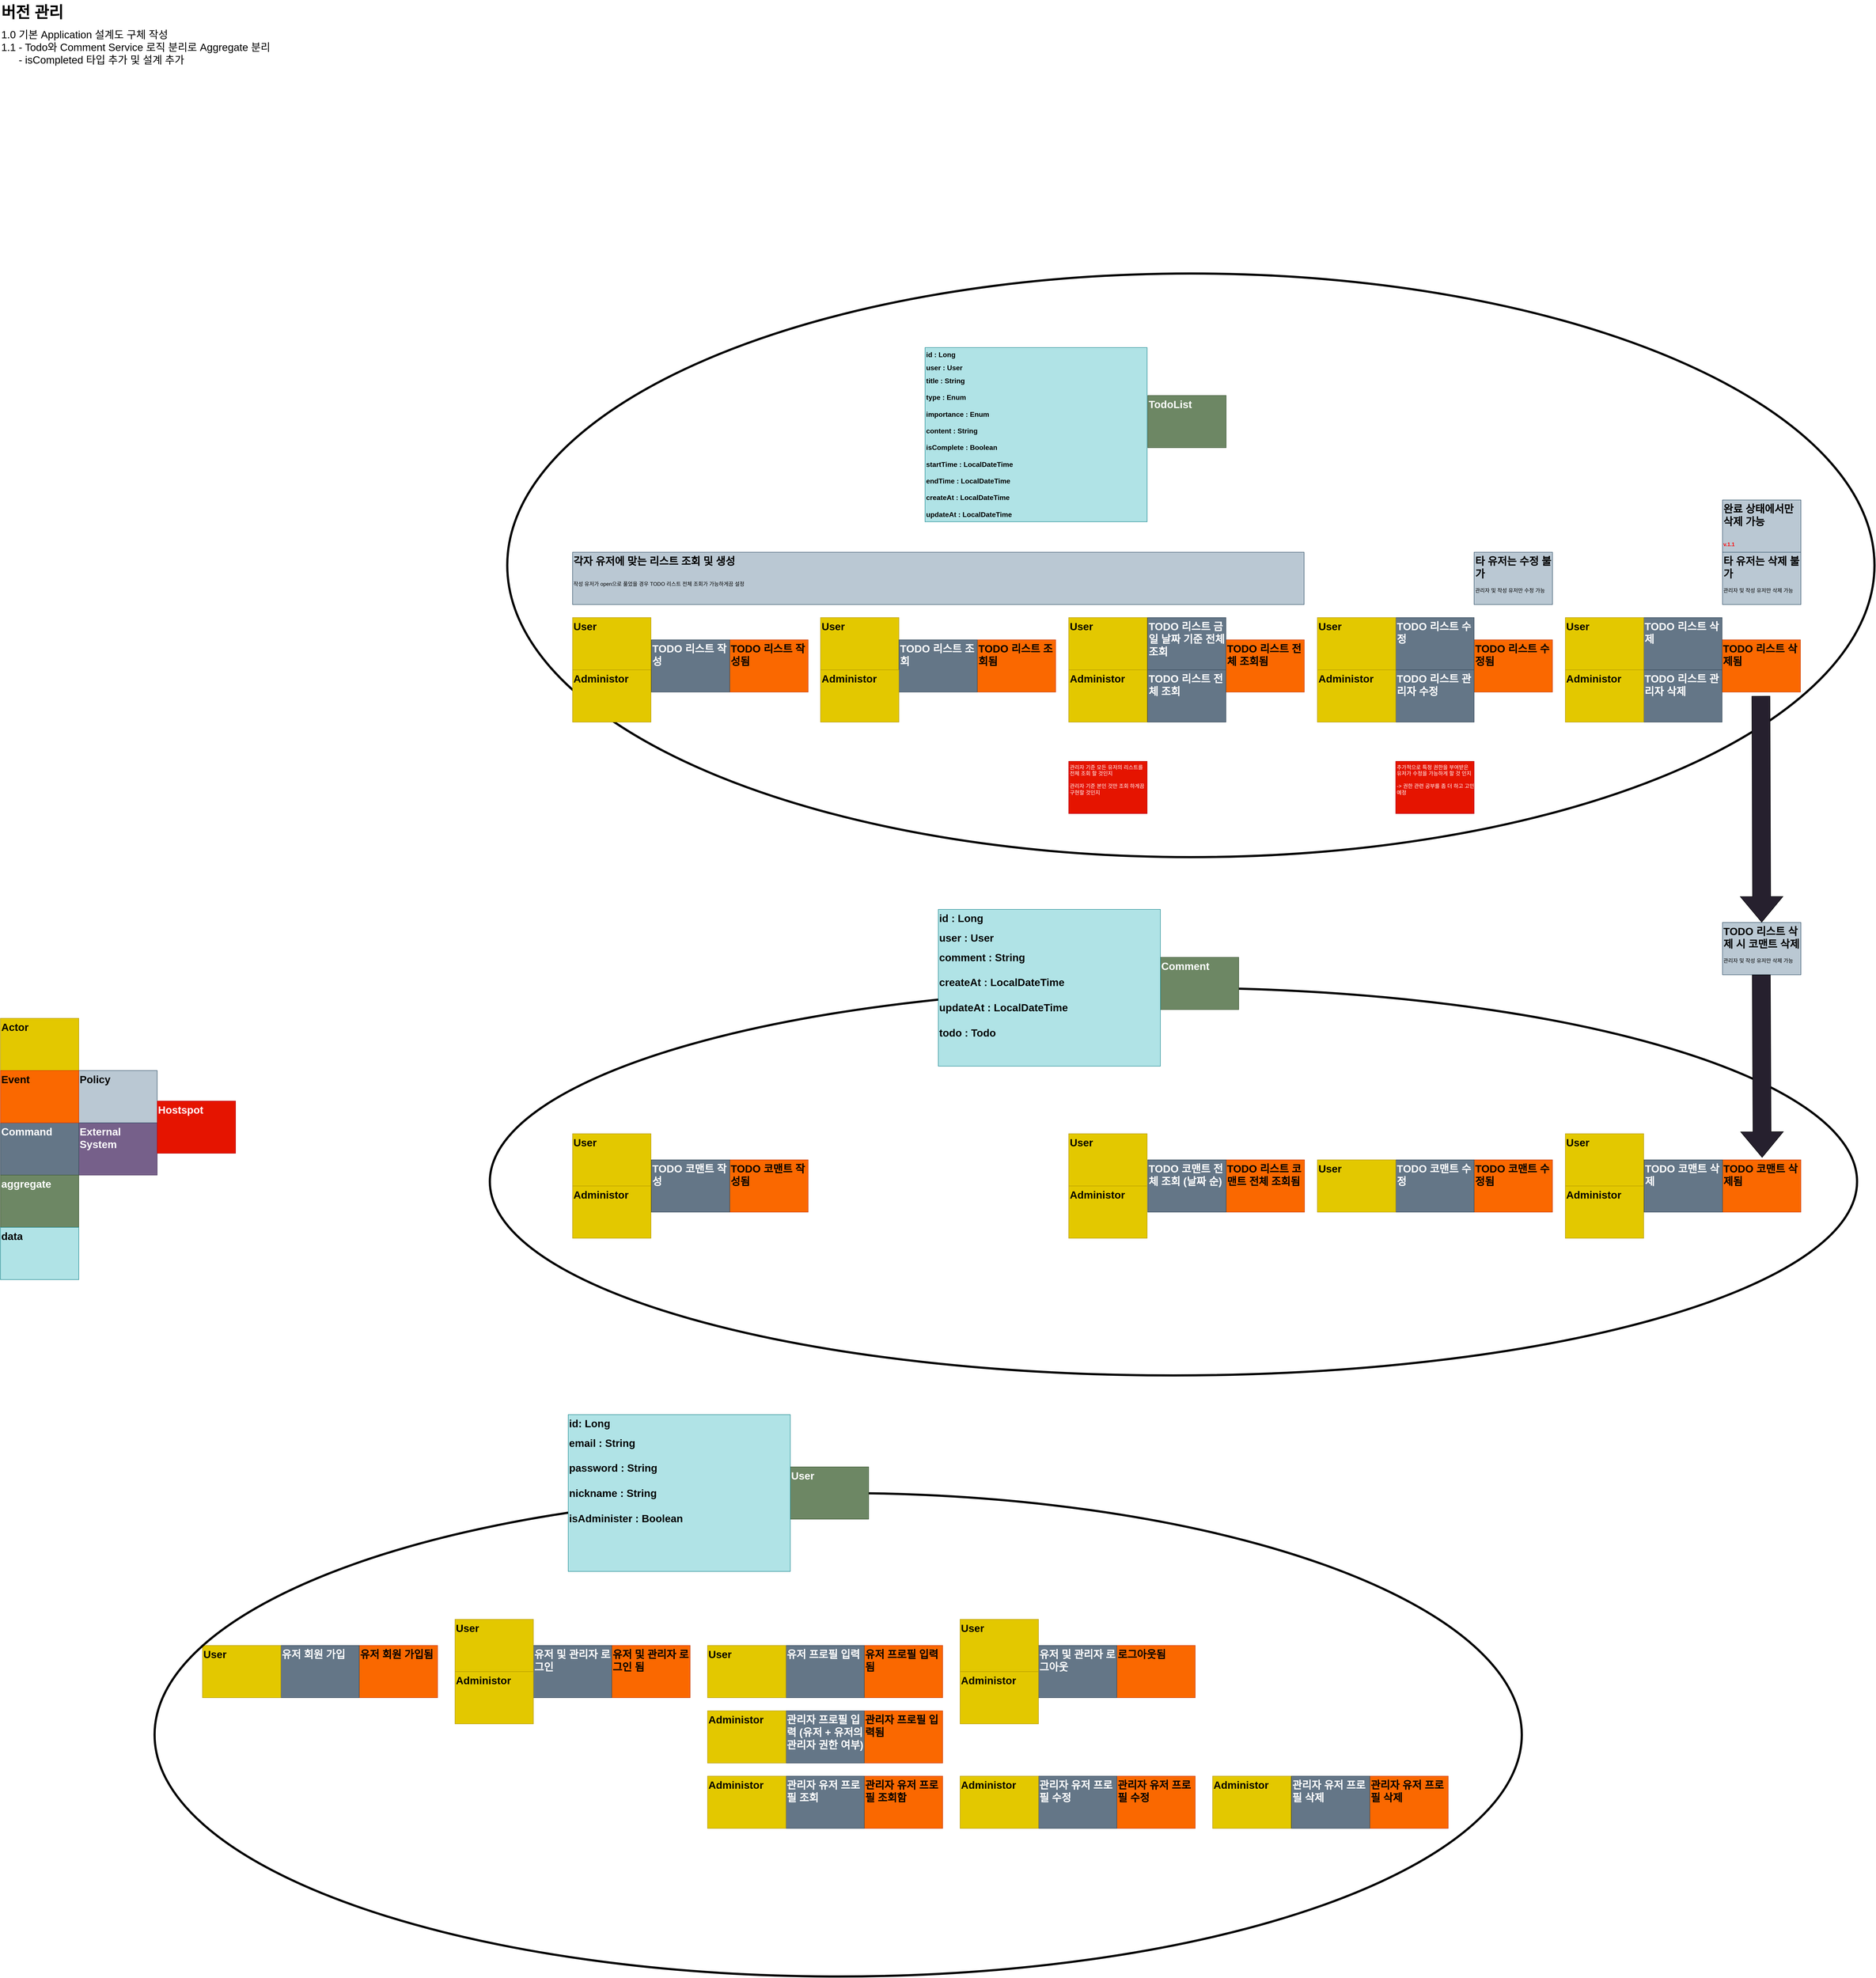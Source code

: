 <mxfile version="24.4.0" type="device">
  <diagram id="C5RBs43oDa-KdzZeNtuy" name="Page-1">
    <mxGraphModel dx="3623" dy="3405" grid="1" gridSize="10" guides="1" tooltips="1" connect="1" arrows="1" fold="1" page="1" pageScale="1" pageWidth="827" pageHeight="1169" math="0" shadow="0">
      <root>
        <mxCell id="WIyWlLk6GJQsqaUBKTNV-0" />
        <mxCell id="WIyWlLk6GJQsqaUBKTNV-1" parent="WIyWlLk6GJQsqaUBKTNV-0" />
        <mxCell id="IrmACfk9YA6cMG1wpujl-41" value="" style="ellipse;whiteSpace=wrap;html=1;fillColor=none;strokeWidth=5;" parent="WIyWlLk6GJQsqaUBKTNV-1" vertex="1">
          <mxGeometry x="-490" y="-1710" width="3140" height="1340" as="geometry" />
        </mxCell>
        <mxCell id="HAmuDQvCKLbOcNuJEESd-0" value="&lt;h1 style=&quot;margin-top: 0px;&quot;&gt;Actor&lt;/h1&gt;" style="text;html=1;whiteSpace=wrap;overflow=hidden;rounded=0;fillColor=#e3c800;fontColor=#000000;strokeColor=#B09500;" parent="WIyWlLk6GJQsqaUBKTNV-1" vertex="1">
          <mxGeometry x="-1654" width="180" height="120" as="geometry" />
        </mxCell>
        <mxCell id="HAmuDQvCKLbOcNuJEESd-1" value="&lt;h1 style=&quot;margin-top: 0px;&quot;&gt;External System&lt;/h1&gt;" style="text;html=1;whiteSpace=wrap;overflow=hidden;rounded=0;fillColor=#76608a;fontColor=#ffffff;strokeColor=#432D57;" parent="WIyWlLk6GJQsqaUBKTNV-1" vertex="1">
          <mxGeometry x="-1474" y="240" width="180" height="120" as="geometry" />
        </mxCell>
        <mxCell id="HAmuDQvCKLbOcNuJEESd-2" value="&lt;h1 style=&quot;margin-top: 0px;&quot;&gt;Command&lt;/h1&gt;" style="text;html=1;whiteSpace=wrap;overflow=hidden;rounded=0;fillColor=#647687;fontColor=#ffffff;strokeColor=#314354;" parent="WIyWlLk6GJQsqaUBKTNV-1" vertex="1">
          <mxGeometry x="-1654" y="240" width="180" height="120" as="geometry" />
        </mxCell>
        <mxCell id="HAmuDQvCKLbOcNuJEESd-3" value="&lt;h1 style=&quot;margin-top: 0px;&quot;&gt;Policy&lt;/h1&gt;" style="text;html=1;whiteSpace=wrap;overflow=hidden;rounded=0;fillColor=#bac8d3;strokeColor=#23445d;fontColor=#000000;" parent="WIyWlLk6GJQsqaUBKTNV-1" vertex="1">
          <mxGeometry x="-1474" y="120" width="180" height="120" as="geometry" />
        </mxCell>
        <mxCell id="HAmuDQvCKLbOcNuJEESd-4" value="&lt;h1 style=&quot;margin-top: 0px;&quot;&gt;Event&lt;/h1&gt;" style="text;html=1;whiteSpace=wrap;overflow=hidden;rounded=0;fillColor=#fa6800;fontColor=#000000;strokeColor=#C73500;" parent="WIyWlLk6GJQsqaUBKTNV-1" vertex="1">
          <mxGeometry x="-1654" y="120" width="180" height="120" as="geometry" />
        </mxCell>
        <mxCell id="HAmuDQvCKLbOcNuJEESd-5" value="&lt;h1 style=&quot;margin-top: 0px;&quot;&gt;Hostspot&lt;/h1&gt;" style="text;html=1;whiteSpace=wrap;overflow=hidden;rounded=0;fillColor=#e51400;fontColor=#ffffff;strokeColor=#B20000;" parent="WIyWlLk6GJQsqaUBKTNV-1" vertex="1">
          <mxGeometry x="-1294" y="190" width="180" height="120" as="geometry" />
        </mxCell>
        <mxCell id="HAmuDQvCKLbOcNuJEESd-6" value="&lt;h1 style=&quot;margin-top: 0px;&quot;&gt;aggregate&lt;/h1&gt;" style="text;html=1;whiteSpace=wrap;overflow=hidden;rounded=0;fillColor=#6d8764;fontColor=#ffffff;strokeColor=#3A5431;" parent="WIyWlLk6GJQsqaUBKTNV-1" vertex="1">
          <mxGeometry x="-1654" y="360" width="180" height="120" as="geometry" />
        </mxCell>
        <mxCell id="HAmuDQvCKLbOcNuJEESd-7" value="&lt;h1 style=&quot;margin-top: 0px;&quot;&gt;data&lt;/h1&gt;" style="text;html=1;whiteSpace=wrap;overflow=hidden;rounded=0;fillColor=#b0e3e6;strokeColor=#0e8088;fontColor=#000000;" parent="WIyWlLk6GJQsqaUBKTNV-1" vertex="1">
          <mxGeometry x="-1654" y="480" width="180" height="120" as="geometry" />
        </mxCell>
        <mxCell id="HAmuDQvCKLbOcNuJEESd-8" value="&lt;h1 style=&quot;margin-top: 0px;&quot;&gt;Administor&lt;/h1&gt;" style="text;html=1;whiteSpace=wrap;overflow=hidden;rounded=0;fillColor=#e3c800;fontColor=#000000;strokeColor=#B09500;" parent="WIyWlLk6GJQsqaUBKTNV-1" vertex="1">
          <mxGeometry x="1130" y="1740" width="180" height="120" as="geometry" />
        </mxCell>
        <mxCell id="HAmuDQvCKLbOcNuJEESd-9" value="&lt;h1 style=&quot;margin-top: 0px;&quot;&gt;User&lt;/h1&gt;" style="text;html=1;whiteSpace=wrap;overflow=hidden;rounded=0;fillColor=#e3c800;fontColor=#000000;strokeColor=#B09500;" parent="WIyWlLk6GJQsqaUBKTNV-1" vertex="1">
          <mxGeometry x="229.5" y="-920" width="180" height="120" as="geometry" />
        </mxCell>
        <mxCell id="HAmuDQvCKLbOcNuJEESd-11" value="&lt;h1 style=&quot;margin-top: 0px;&quot;&gt;유저 회원 가입됨&lt;/h1&gt;" style="text;html=1;whiteSpace=wrap;overflow=hidden;rounded=0;fillColor=#fa6800;fontColor=#000000;strokeColor=#C73500;" parent="WIyWlLk6GJQsqaUBKTNV-1" vertex="1">
          <mxGeometry x="-830" y="1440" width="180" height="120" as="geometry" />
        </mxCell>
        <mxCell id="HAmuDQvCKLbOcNuJEESd-12" value="&lt;h1 style=&quot;margin-top: 0px;&quot;&gt;유저 및 관리자 로그인 됨&lt;/h1&gt;" style="text;html=1;whiteSpace=wrap;overflow=hidden;rounded=0;fillColor=#fa6800;fontColor=#000000;strokeColor=#C73500;" parent="WIyWlLk6GJQsqaUBKTNV-1" vertex="1">
          <mxGeometry x="-250" y="1440" width="180" height="120" as="geometry" />
        </mxCell>
        <mxCell id="HAmuDQvCKLbOcNuJEESd-13" value="&lt;h1 style=&quot;margin-top: 0px;&quot;&gt;로그아웃됨&lt;/h1&gt;" style="text;html=1;whiteSpace=wrap;overflow=hidden;rounded=0;fillColor=#fa6800;fontColor=#000000;strokeColor=#C73500;" parent="WIyWlLk6GJQsqaUBKTNV-1" vertex="1">
          <mxGeometry x="910" y="1440" width="180" height="120" as="geometry" />
        </mxCell>
        <mxCell id="HAmuDQvCKLbOcNuJEESd-15" value="&lt;h1 style=&quot;margin-top: 0px;&quot;&gt;관리자 프로필 입력됨&lt;/h1&gt;" style="text;html=1;whiteSpace=wrap;overflow=hidden;rounded=0;fillColor=#fa6800;fontColor=#000000;strokeColor=#C73500;" parent="WIyWlLk6GJQsqaUBKTNV-1" vertex="1">
          <mxGeometry x="330" y="1590" width="180" height="120" as="geometry" />
        </mxCell>
        <mxCell id="HAmuDQvCKLbOcNuJEESd-16" value="&lt;h1 style=&quot;margin-top: 0px;&quot;&gt;유저 프로필 입력됨&lt;/h1&gt;" style="text;html=1;whiteSpace=wrap;overflow=hidden;rounded=0;fillColor=#fa6800;fontColor=#000000;strokeColor=#C73500;" parent="WIyWlLk6GJQsqaUBKTNV-1" vertex="1">
          <mxGeometry x="330" y="1440" width="180" height="120" as="geometry" />
        </mxCell>
        <mxCell id="HAmuDQvCKLbOcNuJEESd-17" value="&lt;h1 style=&quot;margin-top: 0px;&quot;&gt;TODO 리스트 작성됨&lt;/h1&gt;" style="text;html=1;whiteSpace=wrap;overflow=hidden;rounded=0;fillColor=#fa6800;fontColor=#000000;strokeColor=#C73500;" parent="WIyWlLk6GJQsqaUBKTNV-1" vertex="1">
          <mxGeometry x="21" y="-869" width="180" height="120" as="geometry" />
        </mxCell>
        <mxCell id="HAmuDQvCKLbOcNuJEESd-18" value="&lt;h1 style=&quot;margin-top: 0px;&quot;&gt;TODO 리스트 삭제됨&lt;/h1&gt;" style="text;html=1;whiteSpace=wrap;overflow=hidden;rounded=0;fillColor=#fa6800;fontColor=#000000;strokeColor=#C73500;" parent="WIyWlLk6GJQsqaUBKTNV-1" vertex="1">
          <mxGeometry x="2300" y="-869" width="180" height="120" as="geometry" />
        </mxCell>
        <mxCell id="HAmuDQvCKLbOcNuJEESd-19" value="&lt;h1 style=&quot;margin-top: 0px;&quot;&gt;TODO 리스트 수정됨&lt;/h1&gt;" style="text;html=1;whiteSpace=wrap;overflow=hidden;rounded=0;fillColor=#fa6800;fontColor=#000000;strokeColor=#C73500;" parent="WIyWlLk6GJQsqaUBKTNV-1" vertex="1">
          <mxGeometry x="1730.5" y="-869" width="180" height="120" as="geometry" />
        </mxCell>
        <mxCell id="HAmuDQvCKLbOcNuJEESd-20" value="&lt;h1 style=&quot;margin-top: 0px;&quot;&gt;TODO 리스트 전체 조회됨&lt;/h1&gt;" style="text;html=1;whiteSpace=wrap;overflow=hidden;rounded=0;fillColor=#fa6800;fontColor=#000000;strokeColor=#C73500;" parent="WIyWlLk6GJQsqaUBKTNV-1" vertex="1">
          <mxGeometry x="1160.5" y="-869" width="180" height="120" as="geometry" />
        </mxCell>
        <mxCell id="HAmuDQvCKLbOcNuJEESd-21" value="&lt;h1 style=&quot;margin-top: 0px;&quot;&gt;TODO 리스트 조회됨&lt;/h1&gt;" style="text;html=1;whiteSpace=wrap;overflow=hidden;rounded=0;fillColor=#fa6800;fontColor=#000000;strokeColor=#C73500;" parent="WIyWlLk6GJQsqaUBKTNV-1" vertex="1">
          <mxGeometry x="589.5" y="-869" width="180" height="120" as="geometry" />
        </mxCell>
        <mxCell id="HAmuDQvCKLbOcNuJEESd-22" value="&lt;h1 style=&quot;margin-top: 0px;&quot;&gt;타 유저는 삭제 불가&lt;/h1&gt;&lt;div&gt;관리자 및 작성 유저만 삭제 가능&lt;/div&gt;" style="text;html=1;whiteSpace=wrap;overflow=hidden;rounded=0;fillColor=#bac8d3;strokeColor=#23445d;fontColor=#000000;" parent="WIyWlLk6GJQsqaUBKTNV-1" vertex="1">
          <mxGeometry x="2301" y="-1070" width="180" height="120" as="geometry" />
        </mxCell>
        <mxCell id="HAmuDQvCKLbOcNuJEESd-23" value="&lt;h1 style=&quot;margin-top: 0px;&quot;&gt;타 유저는 수정 불가&lt;/h1&gt;&lt;div&gt;관리자 및 작성 유저만 수정 가능&lt;/div&gt;" style="text;html=1;whiteSpace=wrap;overflow=hidden;rounded=0;fillColor=#bac8d3;strokeColor=#23445d;fontColor=#000000;" parent="WIyWlLk6GJQsqaUBKTNV-1" vertex="1">
          <mxGeometry x="1730.5" y="-1070" width="180" height="120" as="geometry" />
        </mxCell>
        <mxCell id="HAmuDQvCKLbOcNuJEESd-24" value="관리자 기준 모든 유저의 리스트를 전체 조회 할 것인지&lt;div&gt;&lt;br&gt;&lt;/div&gt;&lt;div&gt;관리자 기준 본인 것만 조회 하게끔 구현할 것인지&lt;/div&gt;" style="text;html=1;whiteSpace=wrap;overflow=hidden;rounded=0;fillColor=#e51400;fontColor=#ffffff;strokeColor=#B20000;align=left;" parent="WIyWlLk6GJQsqaUBKTNV-1" vertex="1">
          <mxGeometry x="799.5" y="-590" width="180" height="120" as="geometry" />
        </mxCell>
        <mxCell id="HAmuDQvCKLbOcNuJEESd-25" value="&lt;h1 style=&quot;margin-top: 0px;&quot;&gt;각자 유저에 맞는 리스트 조회 및 생성&lt;/h1&gt;&lt;div&gt;&lt;br&gt;&lt;/div&gt;&lt;div&gt;작성 유저가 open으로 풀었을 경우 TODO 리스트 전체 조회가 가능하게끔 설정&lt;/div&gt;" style="text;html=1;whiteSpace=wrap;overflow=hidden;rounded=0;fillColor=#bac8d3;strokeColor=#23445d;fontColor=#000000;" parent="WIyWlLk6GJQsqaUBKTNV-1" vertex="1">
          <mxGeometry x="-340" y="-1070" width="1680" height="120" as="geometry" />
        </mxCell>
        <mxCell id="HAmuDQvCKLbOcNuJEESd-26" value="&lt;h1 style=&quot;margin-top: 0px;&quot;&gt;TODO 코맨트 작성됨&lt;/h1&gt;" style="text;html=1;whiteSpace=wrap;overflow=hidden;rounded=0;fillColor=#fa6800;fontColor=#000000;strokeColor=#C73500;" parent="WIyWlLk6GJQsqaUBKTNV-1" vertex="1">
          <mxGeometry x="21" y="325" width="180" height="120" as="geometry" />
        </mxCell>
        <mxCell id="HAmuDQvCKLbOcNuJEESd-27" value="&lt;h1 style=&quot;margin-top: 0px;&quot;&gt;TODO 코맨트 삭제됨&lt;/h1&gt;" style="text;html=1;whiteSpace=wrap;overflow=hidden;rounded=0;fillColor=#fa6800;fontColor=#000000;strokeColor=#C73500;" parent="WIyWlLk6GJQsqaUBKTNV-1" vertex="1">
          <mxGeometry x="2301" y="325" width="180" height="120" as="geometry" />
        </mxCell>
        <mxCell id="HAmuDQvCKLbOcNuJEESd-28" value="&lt;h1 style=&quot;margin-top: 0px;&quot;&gt;TODO 코맨트 수정됨&lt;/h1&gt;" style="text;html=1;whiteSpace=wrap;overflow=hidden;rounded=0;fillColor=#fa6800;fontColor=#000000;strokeColor=#C73500;" parent="WIyWlLk6GJQsqaUBKTNV-1" vertex="1">
          <mxGeometry x="1730.5" y="325" width="180" height="120" as="geometry" />
        </mxCell>
        <mxCell id="HAmuDQvCKLbOcNuJEESd-29" value="&lt;h1 style=&quot;margin-top: 0px;&quot;&gt;TODO 리스트 코맨트 전체 조회됨&lt;/h1&gt;" style="text;html=1;whiteSpace=wrap;overflow=hidden;rounded=0;fillColor=#fa6800;fontColor=#000000;strokeColor=#C73500;" parent="WIyWlLk6GJQsqaUBKTNV-1" vertex="1">
          <mxGeometry x="1161" y="325" width="180" height="120" as="geometry" />
        </mxCell>
        <mxCell id="HAmuDQvCKLbOcNuJEESd-30" value="&lt;h1 style=&quot;margin-top: 0px;&quot;&gt;TODO 리스트 삭제 시 코맨트 삭제&lt;/h1&gt;&lt;div&gt;관리자 및 작성 유저만 삭제 가능&lt;/div&gt;" style="text;html=1;whiteSpace=wrap;overflow=hidden;rounded=0;fillColor=#bac8d3;strokeColor=#23445d;fontColor=#000000;" parent="WIyWlLk6GJQsqaUBKTNV-1" vertex="1">
          <mxGeometry x="2301" y="-220" width="180" height="120" as="geometry" />
        </mxCell>
        <mxCell id="HAmuDQvCKLbOcNuJEESd-31" value="추가적으로 특정 권한을 부여받은 유저가 수정을 가능하게 할 것 인지&lt;div&gt;&lt;br&gt;&lt;/div&gt;&lt;div&gt;-&amp;gt; 권한 관련 공부를 좀 더 하고 고민 예정&lt;/div&gt;" style="text;html=1;whiteSpace=wrap;overflow=hidden;rounded=0;fillColor=#e51400;fontColor=#ffffff;strokeColor=#B20000;align=left;" parent="WIyWlLk6GJQsqaUBKTNV-1" vertex="1">
          <mxGeometry x="1550.5" y="-590" width="180" height="120" as="geometry" />
        </mxCell>
        <mxCell id="HAmuDQvCKLbOcNuJEESd-32" value="&lt;h1 style=&quot;margin-top: 0px;&quot;&gt;유저 및 관리자 로그인&lt;/h1&gt;" style="text;html=1;whiteSpace=wrap;overflow=hidden;rounded=0;fillColor=#647687;fontColor=#ffffff;strokeColor=#314354;" parent="WIyWlLk6GJQsqaUBKTNV-1" vertex="1">
          <mxGeometry x="-430" y="1440" width="180" height="120" as="geometry" />
        </mxCell>
        <mxCell id="HAmuDQvCKLbOcNuJEESd-33" value="&lt;h1 style=&quot;margin-top: 0px;&quot;&gt;유저 프로필 입력&lt;/h1&gt;" style="text;html=1;whiteSpace=wrap;overflow=hidden;rounded=0;fillColor=#647687;fontColor=#ffffff;strokeColor=#314354;" parent="WIyWlLk6GJQsqaUBKTNV-1" vertex="1">
          <mxGeometry x="150" y="1440" width="180" height="120" as="geometry" />
        </mxCell>
        <mxCell id="HAmuDQvCKLbOcNuJEESd-34" value="&lt;h1 style=&quot;margin-top: 0px;&quot;&gt;유저 및 관리자 로그아웃&lt;/h1&gt;" style="text;html=1;whiteSpace=wrap;overflow=hidden;rounded=0;fillColor=#647687;fontColor=#ffffff;strokeColor=#314354;" parent="WIyWlLk6GJQsqaUBKTNV-1" vertex="1">
          <mxGeometry x="730" y="1440" width="180" height="120" as="geometry" />
        </mxCell>
        <mxCell id="HAmuDQvCKLbOcNuJEESd-35" value="&lt;h1 style=&quot;margin-top: 0px;&quot;&gt;관리자 프로필 입력 (유저 + 유저의 관리자 권한 여부)&lt;/h1&gt;" style="text;html=1;whiteSpace=wrap;overflow=hidden;rounded=0;fillColor=#647687;fontColor=#ffffff;strokeColor=#314354;" parent="WIyWlLk6GJQsqaUBKTNV-1" vertex="1">
          <mxGeometry x="150" y="1590" width="180" height="120" as="geometry" />
        </mxCell>
        <mxCell id="HAmuDQvCKLbOcNuJEESd-37" value="&lt;h1 style=&quot;margin-top: 0px;&quot;&gt;유저 회원 가입&lt;/h1&gt;" style="text;html=1;whiteSpace=wrap;overflow=hidden;rounded=0;fillColor=#647687;fontColor=#ffffff;strokeColor=#314354;" parent="WIyWlLk6GJQsqaUBKTNV-1" vertex="1">
          <mxGeometry x="-1010" y="1440" width="180" height="120" as="geometry" />
        </mxCell>
        <mxCell id="HAmuDQvCKLbOcNuJEESd-38" value="&lt;h1 style=&quot;margin-top: 0px;&quot;&gt;TODO 리스트 조회&lt;/h1&gt;" style="text;html=1;whiteSpace=wrap;overflow=hidden;rounded=0;fillColor=#647687;fontColor=#ffffff;strokeColor=#314354;" parent="WIyWlLk6GJQsqaUBKTNV-1" vertex="1">
          <mxGeometry x="409.5" y="-869" width="180" height="120" as="geometry" />
        </mxCell>
        <mxCell id="HAmuDQvCKLbOcNuJEESd-46" value="&lt;h1 style=&quot;margin-top: 0px;&quot;&gt;TODO 리스트 금일 날짜 기준 전체 조회&lt;/h1&gt;" style="text;html=1;whiteSpace=wrap;overflow=hidden;rounded=0;fillColor=#647687;fontColor=#ffffff;strokeColor=#314354;" parent="WIyWlLk6GJQsqaUBKTNV-1" vertex="1">
          <mxGeometry x="980.5" y="-920" width="180" height="120" as="geometry" />
        </mxCell>
        <mxCell id="HAmuDQvCKLbOcNuJEESd-48" value="&lt;h1 style=&quot;margin-top: 0px;&quot;&gt;TODO 리스트 작성&lt;/h1&gt;" style="text;html=1;whiteSpace=wrap;overflow=hidden;rounded=0;fillColor=#647687;fontColor=#ffffff;strokeColor=#314354;" parent="WIyWlLk6GJQsqaUBKTNV-1" vertex="1">
          <mxGeometry x="-159" y="-869" width="180" height="120" as="geometry" />
        </mxCell>
        <mxCell id="HAmuDQvCKLbOcNuJEESd-49" value="&lt;h1 style=&quot;margin-top: 0px;&quot;&gt;TODO 리스트 전체 조회&lt;/h1&gt;" style="text;html=1;whiteSpace=wrap;overflow=hidden;rounded=0;fillColor=#647687;fontColor=#ffffff;strokeColor=#314354;" parent="WIyWlLk6GJQsqaUBKTNV-1" vertex="1">
          <mxGeometry x="980.5" y="-800" width="180" height="120" as="geometry" />
        </mxCell>
        <mxCell id="IrmACfk9YA6cMG1wpujl-0" value="&lt;h1 style=&quot;margin-top: 0px;&quot;&gt;TODO 리스트 수정&lt;/h1&gt;" style="text;html=1;whiteSpace=wrap;overflow=hidden;rounded=0;fillColor=#647687;fontColor=#ffffff;strokeColor=#314354;" parent="WIyWlLk6GJQsqaUBKTNV-1" vertex="1">
          <mxGeometry x="1550.5" y="-920" width="180" height="120" as="geometry" />
        </mxCell>
        <mxCell id="IrmACfk9YA6cMG1wpujl-1" value="&lt;h1 style=&quot;margin-top: 0px;&quot;&gt;TODO 리스트 삭제&lt;/h1&gt;" style="text;html=1;whiteSpace=wrap;overflow=hidden;rounded=0;fillColor=#647687;fontColor=#ffffff;strokeColor=#314354;" parent="WIyWlLk6GJQsqaUBKTNV-1" vertex="1">
          <mxGeometry x="2120" y="-920" width="180" height="120" as="geometry" />
        </mxCell>
        <mxCell id="IrmACfk9YA6cMG1wpujl-2" value="&lt;h1 style=&quot;margin-top: 0px;&quot;&gt;TODO 리스트 관리자 수정&lt;/h1&gt;" style="text;html=1;whiteSpace=wrap;overflow=hidden;rounded=0;fillColor=#647687;fontColor=#ffffff;strokeColor=#314354;" parent="WIyWlLk6GJQsqaUBKTNV-1" vertex="1">
          <mxGeometry x="1550.5" y="-800" width="180" height="120" as="geometry" />
        </mxCell>
        <mxCell id="IrmACfk9YA6cMG1wpujl-3" value="&lt;h1 style=&quot;margin-top: 0px;&quot;&gt;TODO 리스트 관리자 삭제&lt;/h1&gt;" style="text;html=1;whiteSpace=wrap;overflow=hidden;rounded=0;fillColor=#647687;fontColor=#ffffff;strokeColor=#314354;" parent="WIyWlLk6GJQsqaUBKTNV-1" vertex="1">
          <mxGeometry x="2120" y="-800" width="180" height="120" as="geometry" />
        </mxCell>
        <mxCell id="IrmACfk9YA6cMG1wpujl-4" value="&lt;h1 style=&quot;margin-top: 0px;&quot;&gt;관리자 유저 프로필 조회함&lt;/h1&gt;" style="text;html=1;whiteSpace=wrap;overflow=hidden;rounded=0;fillColor=#fa6800;fontColor=#000000;strokeColor=#C73500;" parent="WIyWlLk6GJQsqaUBKTNV-1" vertex="1">
          <mxGeometry x="330" y="1740" width="180" height="120" as="geometry" />
        </mxCell>
        <mxCell id="IrmACfk9YA6cMG1wpujl-5" value="&lt;h1 style=&quot;margin-top: 0px;&quot;&gt;관리자 유저 프로필 조회&lt;/h1&gt;" style="text;html=1;whiteSpace=wrap;overflow=hidden;rounded=0;fillColor=#647687;fontColor=#ffffff;strokeColor=#314354;" parent="WIyWlLk6GJQsqaUBKTNV-1" vertex="1">
          <mxGeometry x="150" y="1740" width="180" height="120" as="geometry" />
        </mxCell>
        <mxCell id="IrmACfk9YA6cMG1wpujl-6" value="&lt;h1 style=&quot;margin-top: 0px;&quot;&gt;관리자 유저 프로필 수정&lt;/h1&gt;" style="text;html=1;whiteSpace=wrap;overflow=hidden;rounded=0;fillColor=#fa6800;fontColor=#000000;strokeColor=#C73500;" parent="WIyWlLk6GJQsqaUBKTNV-1" vertex="1">
          <mxGeometry x="910" y="1740" width="180" height="120" as="geometry" />
        </mxCell>
        <mxCell id="IrmACfk9YA6cMG1wpujl-7" value="&lt;h1 style=&quot;margin-top: 0px;&quot;&gt;관리자 유저 프로필 수정&lt;/h1&gt;" style="text;html=1;whiteSpace=wrap;overflow=hidden;rounded=0;fillColor=#647687;fontColor=#ffffff;strokeColor=#314354;" parent="WIyWlLk6GJQsqaUBKTNV-1" vertex="1">
          <mxGeometry x="730" y="1740" width="180" height="120" as="geometry" />
        </mxCell>
        <mxCell id="IrmACfk9YA6cMG1wpujl-8" value="&lt;h1 style=&quot;margin-top: 0px;&quot;&gt;관리자 유저 프로필 삭제&lt;/h1&gt;" style="text;html=1;whiteSpace=wrap;overflow=hidden;rounded=0;fillColor=#fa6800;fontColor=#000000;strokeColor=#C73500;" parent="WIyWlLk6GJQsqaUBKTNV-1" vertex="1">
          <mxGeometry x="1491" y="1740" width="180" height="120" as="geometry" />
        </mxCell>
        <mxCell id="IrmACfk9YA6cMG1wpujl-9" value="&lt;h1 style=&quot;margin-top: 0px;&quot;&gt;관리자 유저 프로필 삭제&lt;/h1&gt;" style="text;html=1;whiteSpace=wrap;overflow=hidden;rounded=0;fillColor=#647687;fontColor=#ffffff;strokeColor=#314354;" parent="WIyWlLk6GJQsqaUBKTNV-1" vertex="1">
          <mxGeometry x="1311" y="1740" width="180" height="120" as="geometry" />
        </mxCell>
        <mxCell id="IrmACfk9YA6cMG1wpujl-10" value="&lt;h1 style=&quot;margin-top: 0px;&quot;&gt;TODO 코맨트 작성&lt;/h1&gt;" style="text;html=1;whiteSpace=wrap;overflow=hidden;rounded=0;fillColor=#647687;fontColor=#ffffff;strokeColor=#314354;" parent="WIyWlLk6GJQsqaUBKTNV-1" vertex="1">
          <mxGeometry x="-159" y="325" width="180" height="120" as="geometry" />
        </mxCell>
        <mxCell id="IrmACfk9YA6cMG1wpujl-11" value="&lt;h1 style=&quot;margin-top: 0px;&quot;&gt;TODO 코맨트 전체 조회 (날짜 순)&lt;/h1&gt;" style="text;html=1;whiteSpace=wrap;overflow=hidden;rounded=0;fillColor=#647687;fontColor=#ffffff;strokeColor=#314354;" parent="WIyWlLk6GJQsqaUBKTNV-1" vertex="1">
          <mxGeometry x="981" y="325" width="180" height="120" as="geometry" />
        </mxCell>
        <mxCell id="IrmACfk9YA6cMG1wpujl-12" value="&lt;h1 style=&quot;margin-top: 0px;&quot;&gt;TODO 코맨트 수정&lt;/h1&gt;" style="text;html=1;whiteSpace=wrap;overflow=hidden;rounded=0;fillColor=#647687;fontColor=#ffffff;strokeColor=#314354;" parent="WIyWlLk6GJQsqaUBKTNV-1" vertex="1">
          <mxGeometry x="1550.5" y="325" width="180" height="120" as="geometry" />
        </mxCell>
        <mxCell id="IrmACfk9YA6cMG1wpujl-13" value="&lt;h1 style=&quot;margin-top: 0px;&quot;&gt;TODO 코맨트 삭제&lt;/h1&gt;" style="text;html=1;whiteSpace=wrap;overflow=hidden;rounded=0;fillColor=#647687;fontColor=#ffffff;strokeColor=#314354;" parent="WIyWlLk6GJQsqaUBKTNV-1" vertex="1">
          <mxGeometry x="2121" y="325" width="180" height="120" as="geometry" />
        </mxCell>
        <mxCell id="IrmACfk9YA6cMG1wpujl-14" value="&lt;h1 style=&quot;margin-top: 0px;&quot;&gt;Administor&lt;/h1&gt;" style="text;html=1;whiteSpace=wrap;overflow=hidden;rounded=0;fillColor=#e3c800;fontColor=#000000;strokeColor=#B09500;" parent="WIyWlLk6GJQsqaUBKTNV-1" vertex="1">
          <mxGeometry x="550" y="1740" width="180" height="120" as="geometry" />
        </mxCell>
        <mxCell id="IrmACfk9YA6cMG1wpujl-15" value="&lt;h1 style=&quot;margin-top: 0px;&quot;&gt;User&lt;/h1&gt;" style="text;html=1;whiteSpace=wrap;overflow=hidden;rounded=0;fillColor=#e3c800;fontColor=#000000;strokeColor=#B09500;" parent="WIyWlLk6GJQsqaUBKTNV-1" vertex="1">
          <mxGeometry x="-340" y="-920" width="180" height="120" as="geometry" />
        </mxCell>
        <mxCell id="IrmACfk9YA6cMG1wpujl-16" value="&lt;h1 style=&quot;margin-top: 0px;&quot;&gt;Administor&lt;/h1&gt;" style="text;html=1;whiteSpace=wrap;overflow=hidden;rounded=0;fillColor=#e3c800;fontColor=#000000;strokeColor=#B09500;" parent="WIyWlLk6GJQsqaUBKTNV-1" vertex="1">
          <mxGeometry x="550" y="1500" width="180" height="120" as="geometry" />
        </mxCell>
        <mxCell id="IrmACfk9YA6cMG1wpujl-17" value="&lt;h1 style=&quot;margin-top: 0px;&quot;&gt;User&lt;/h1&gt;" style="text;html=1;whiteSpace=wrap;overflow=hidden;rounded=0;fillColor=#e3c800;fontColor=#000000;strokeColor=#B09500;" parent="WIyWlLk6GJQsqaUBKTNV-1" vertex="1">
          <mxGeometry x="550" y="1380" width="180" height="120" as="geometry" />
        </mxCell>
        <mxCell id="IrmACfk9YA6cMG1wpujl-18" value="&lt;h1 style=&quot;margin-top: 0px;&quot;&gt;Administor&lt;/h1&gt;" style="text;html=1;whiteSpace=wrap;overflow=hidden;rounded=0;fillColor=#e3c800;fontColor=#000000;strokeColor=#B09500;" parent="WIyWlLk6GJQsqaUBKTNV-1" vertex="1">
          <mxGeometry x="-30" y="1740" width="180" height="120" as="geometry" />
        </mxCell>
        <mxCell id="IrmACfk9YA6cMG1wpujl-19" value="&lt;h1 style=&quot;margin-top: 0px;&quot;&gt;User&lt;/h1&gt;" style="text;html=1;whiteSpace=wrap;overflow=hidden;rounded=0;fillColor=#e3c800;fontColor=#000000;strokeColor=#B09500;" parent="WIyWlLk6GJQsqaUBKTNV-1" vertex="1">
          <mxGeometry x="-30" y="1440" width="180" height="120" as="geometry" />
        </mxCell>
        <mxCell id="IrmACfk9YA6cMG1wpujl-20" value="&lt;h1 style=&quot;margin-top: 0px;&quot;&gt;Administor&lt;/h1&gt;" style="text;html=1;whiteSpace=wrap;overflow=hidden;rounded=0;fillColor=#e3c800;fontColor=#000000;strokeColor=#B09500;" parent="WIyWlLk6GJQsqaUBKTNV-1" vertex="1">
          <mxGeometry x="-30" y="1590" width="180" height="120" as="geometry" />
        </mxCell>
        <mxCell id="IrmACfk9YA6cMG1wpujl-21" value="&lt;h1 style=&quot;margin-top: 0px;&quot;&gt;User&lt;/h1&gt;" style="text;html=1;whiteSpace=wrap;overflow=hidden;rounded=0;fillColor=#e3c800;fontColor=#000000;strokeColor=#B09500;" parent="WIyWlLk6GJQsqaUBKTNV-1" vertex="1">
          <mxGeometry x="-610" y="1380" width="180" height="120" as="geometry" />
        </mxCell>
        <mxCell id="IrmACfk9YA6cMG1wpujl-22" value="&lt;h1 style=&quot;margin-top: 0px;&quot;&gt;Administor&lt;/h1&gt;" style="text;html=1;whiteSpace=wrap;overflow=hidden;rounded=0;fillColor=#e3c800;fontColor=#000000;strokeColor=#B09500;" parent="WIyWlLk6GJQsqaUBKTNV-1" vertex="1">
          <mxGeometry x="-610" y="1500" width="180" height="120" as="geometry" />
        </mxCell>
        <mxCell id="IrmACfk9YA6cMG1wpujl-23" value="&lt;h1 style=&quot;margin-top: 0px;&quot;&gt;User&lt;/h1&gt;" style="text;html=1;whiteSpace=wrap;overflow=hidden;rounded=0;fillColor=#e3c800;fontColor=#000000;strokeColor=#B09500;" parent="WIyWlLk6GJQsqaUBKTNV-1" vertex="1">
          <mxGeometry x="-1190" y="1440" width="180" height="120" as="geometry" />
        </mxCell>
        <mxCell id="IrmACfk9YA6cMG1wpujl-24" value="&lt;h1 style=&quot;margin-top: 0px;&quot;&gt;Administor&lt;/h1&gt;" style="text;html=1;whiteSpace=wrap;overflow=hidden;rounded=0;fillColor=#e3c800;fontColor=#000000;strokeColor=#B09500;" parent="WIyWlLk6GJQsqaUBKTNV-1" vertex="1">
          <mxGeometry x="-340" y="-800" width="180" height="120" as="geometry" />
        </mxCell>
        <mxCell id="IrmACfk9YA6cMG1wpujl-25" value="&lt;h1 style=&quot;margin-top: 0px;&quot;&gt;Administor&lt;/h1&gt;" style="text;html=1;whiteSpace=wrap;overflow=hidden;rounded=0;fillColor=#e3c800;fontColor=#000000;strokeColor=#B09500;" parent="WIyWlLk6GJQsqaUBKTNV-1" vertex="1">
          <mxGeometry x="229.5" y="-800" width="180" height="120" as="geometry" />
        </mxCell>
        <mxCell id="IrmACfk9YA6cMG1wpujl-26" value="&lt;h1 style=&quot;margin-top: 0px;&quot;&gt;User&lt;/h1&gt;" style="text;html=1;whiteSpace=wrap;overflow=hidden;rounded=0;fillColor=#e3c800;fontColor=#000000;strokeColor=#B09500;" parent="WIyWlLk6GJQsqaUBKTNV-1" vertex="1">
          <mxGeometry x="799.5" y="-920" width="180" height="120" as="geometry" />
        </mxCell>
        <mxCell id="IrmACfk9YA6cMG1wpujl-27" value="&lt;h1 style=&quot;margin-top: 0px;&quot;&gt;Administor&lt;/h1&gt;" style="text;html=1;whiteSpace=wrap;overflow=hidden;rounded=0;fillColor=#e3c800;fontColor=#000000;strokeColor=#B09500;" parent="WIyWlLk6GJQsqaUBKTNV-1" vertex="1">
          <mxGeometry x="799.5" y="-800" width="180" height="120" as="geometry" />
        </mxCell>
        <mxCell id="IrmACfk9YA6cMG1wpujl-28" value="&lt;h1 style=&quot;margin-top: 0px;&quot;&gt;User&lt;/h1&gt;" style="text;html=1;whiteSpace=wrap;overflow=hidden;rounded=0;fillColor=#e3c800;fontColor=#000000;strokeColor=#B09500;" parent="WIyWlLk6GJQsqaUBKTNV-1" vertex="1">
          <mxGeometry x="1370.5" y="-920" width="180" height="120" as="geometry" />
        </mxCell>
        <mxCell id="IrmACfk9YA6cMG1wpujl-29" value="&lt;h1 style=&quot;margin-top: 0px;&quot;&gt;Administor&lt;/h1&gt;" style="text;html=1;whiteSpace=wrap;overflow=hidden;rounded=0;fillColor=#e3c800;fontColor=#000000;strokeColor=#B09500;" parent="WIyWlLk6GJQsqaUBKTNV-1" vertex="1">
          <mxGeometry x="1370.5" y="-800" width="180" height="120" as="geometry" />
        </mxCell>
        <mxCell id="IrmACfk9YA6cMG1wpujl-30" value="&lt;h1 style=&quot;margin-top: 0px;&quot;&gt;User&lt;/h1&gt;" style="text;html=1;whiteSpace=wrap;overflow=hidden;rounded=0;fillColor=#e3c800;fontColor=#000000;strokeColor=#B09500;" parent="WIyWlLk6GJQsqaUBKTNV-1" vertex="1">
          <mxGeometry x="1940" y="-920" width="180" height="120" as="geometry" />
        </mxCell>
        <mxCell id="IrmACfk9YA6cMG1wpujl-31" value="&lt;h1 style=&quot;margin-top: 0px;&quot;&gt;Administor&lt;/h1&gt;" style="text;html=1;whiteSpace=wrap;overflow=hidden;rounded=0;fillColor=#e3c800;fontColor=#000000;strokeColor=#B09500;" parent="WIyWlLk6GJQsqaUBKTNV-1" vertex="1">
          <mxGeometry x="1940" y="-800" width="180" height="120" as="geometry" />
        </mxCell>
        <mxCell id="IrmACfk9YA6cMG1wpujl-32" value="&lt;h1 style=&quot;margin-top: 0px;&quot;&gt;User&lt;/h1&gt;" style="text;html=1;whiteSpace=wrap;overflow=hidden;rounded=0;fillColor=#e3c800;fontColor=#000000;strokeColor=#B09500;" parent="WIyWlLk6GJQsqaUBKTNV-1" vertex="1">
          <mxGeometry x="-340" y="265" width="180" height="120" as="geometry" />
        </mxCell>
        <mxCell id="IrmACfk9YA6cMG1wpujl-33" value="&lt;h1 style=&quot;margin-top: 0px;&quot;&gt;Administor&lt;/h1&gt;" style="text;html=1;whiteSpace=wrap;overflow=hidden;rounded=0;fillColor=#e3c800;fontColor=#000000;strokeColor=#B09500;" parent="WIyWlLk6GJQsqaUBKTNV-1" vertex="1">
          <mxGeometry x="-340" y="385" width="180" height="120" as="geometry" />
        </mxCell>
        <mxCell id="IrmACfk9YA6cMG1wpujl-34" value="&lt;h1 style=&quot;margin-top: 0px;&quot;&gt;User&lt;/h1&gt;" style="text;html=1;whiteSpace=wrap;overflow=hidden;rounded=0;fillColor=#e3c800;fontColor=#000000;strokeColor=#B09500;" parent="WIyWlLk6GJQsqaUBKTNV-1" vertex="1">
          <mxGeometry x="799.5" y="265" width="180" height="120" as="geometry" />
        </mxCell>
        <mxCell id="IrmACfk9YA6cMG1wpujl-35" value="&lt;h1 style=&quot;margin-top: 0px;&quot;&gt;Administor&lt;/h1&gt;" style="text;html=1;whiteSpace=wrap;overflow=hidden;rounded=0;fillColor=#e3c800;fontColor=#000000;strokeColor=#B09500;" parent="WIyWlLk6GJQsqaUBKTNV-1" vertex="1">
          <mxGeometry x="799.5" y="385" width="180" height="120" as="geometry" />
        </mxCell>
        <mxCell id="IrmACfk9YA6cMG1wpujl-36" value="&lt;h1 style=&quot;margin-top: 0px;&quot;&gt;User&lt;/h1&gt;" style="text;html=1;whiteSpace=wrap;overflow=hidden;rounded=0;fillColor=#e3c800;fontColor=#000000;strokeColor=#B09500;" parent="WIyWlLk6GJQsqaUBKTNV-1" vertex="1">
          <mxGeometry x="1370.5" y="325" width="180" height="120" as="geometry" />
        </mxCell>
        <mxCell id="IrmACfk9YA6cMG1wpujl-37" value="&lt;h1 style=&quot;margin-top: 0px;&quot;&gt;User&lt;/h1&gt;" style="text;html=1;whiteSpace=wrap;overflow=hidden;rounded=0;fillColor=#e3c800;fontColor=#000000;strokeColor=#B09500;" parent="WIyWlLk6GJQsqaUBKTNV-1" vertex="1">
          <mxGeometry x="1940" y="265" width="180" height="120" as="geometry" />
        </mxCell>
        <mxCell id="IrmACfk9YA6cMG1wpujl-38" value="&lt;h1 style=&quot;margin-top: 0px;&quot;&gt;Administor&lt;/h1&gt;" style="text;html=1;whiteSpace=wrap;overflow=hidden;rounded=0;fillColor=#e3c800;fontColor=#000000;strokeColor=#B09500;" parent="WIyWlLk6GJQsqaUBKTNV-1" vertex="1">
          <mxGeometry x="1940" y="385" width="180" height="120" as="geometry" />
        </mxCell>
        <mxCell id="IrmACfk9YA6cMG1wpujl-39" value="" style="ellipse;whiteSpace=wrap;html=1;fillColor=none;strokeWidth=5;" parent="WIyWlLk6GJQsqaUBKTNV-1" vertex="1">
          <mxGeometry x="-1300" y="1090" width="3140" height="1110" as="geometry" />
        </mxCell>
        <mxCell id="IrmACfk9YA6cMG1wpujl-40" value="&lt;h1 style=&quot;margin-top: 0px;&quot;&gt;User&lt;/h1&gt;" style="text;html=1;whiteSpace=wrap;overflow=hidden;rounded=0;fillColor=#6d8764;fontColor=#ffffff;strokeColor=#3A5431;" parent="WIyWlLk6GJQsqaUBKTNV-1" vertex="1">
          <mxGeometry x="160" y="1030" width="180" height="120" as="geometry" />
        </mxCell>
        <mxCell id="IrmACfk9YA6cMG1wpujl-42" value="&lt;h1 style=&quot;margin-top: 0px;&quot;&gt;TodoList&lt;/h1&gt;" style="text;html=1;whiteSpace=wrap;overflow=hidden;rounded=0;fillColor=#6d8764;fontColor=#ffffff;strokeColor=#3A5431;" parent="WIyWlLk6GJQsqaUBKTNV-1" vertex="1">
          <mxGeometry x="981" y="-1430" width="180" height="120" as="geometry" />
        </mxCell>
        <mxCell id="IrmACfk9YA6cMG1wpujl-43" value="" style="ellipse;whiteSpace=wrap;html=1;fillColor=none;strokeWidth=5;" parent="WIyWlLk6GJQsqaUBKTNV-1" vertex="1">
          <mxGeometry x="-530" y="-70" width="3140" height="890" as="geometry" />
        </mxCell>
        <mxCell id="IrmACfk9YA6cMG1wpujl-44" value="&lt;h1 style=&quot;margin-top: 0px;&quot;&gt;Comment&lt;/h1&gt;" style="text;html=1;whiteSpace=wrap;overflow=hidden;rounded=0;fillColor=#6d8764;fontColor=#ffffff;strokeColor=#3A5431;" parent="WIyWlLk6GJQsqaUBKTNV-1" vertex="1">
          <mxGeometry x="1010" y="-140" width="180" height="120" as="geometry" />
        </mxCell>
        <mxCell id="IrmACfk9YA6cMG1wpujl-45" value="" style="shape=flexArrow;endArrow=classic;html=1;rounded=0;endWidth=55.556;endSize=19.333;width=41.667;entryX=0.5;entryY=0;entryDx=0;entryDy=0;fillColor=#26202E;" parent="WIyWlLk6GJQsqaUBKTNV-1" target="HAmuDQvCKLbOcNuJEESd-30" edge="1">
          <mxGeometry width="50" height="50" relative="1" as="geometry">
            <mxPoint x="2389.17" y="-740" as="sourcePoint" />
            <mxPoint x="2389.17" y="-350" as="targetPoint" />
          </mxGeometry>
        </mxCell>
        <mxCell id="IrmACfk9YA6cMG1wpujl-48" value="" style="shape=flexArrow;endArrow=classic;html=1;rounded=0;endWidth=55.556;endSize=19.333;width=41.667;fillColor=#26202E;" parent="WIyWlLk6GJQsqaUBKTNV-1" edge="1">
          <mxGeometry width="50" height="50" relative="1" as="geometry">
            <mxPoint x="2390.08" y="-100" as="sourcePoint" />
            <mxPoint x="2392" y="320" as="targetPoint" />
          </mxGeometry>
        </mxCell>
        <mxCell id="IrmACfk9YA6cMG1wpujl-51" value="&lt;h1 style=&quot;margin-top: 0px;&quot;&gt;id: Long&lt;/h1&gt;&lt;div style=&quot;font-size: 24px;&quot;&gt;email : String&lt;/div&gt;&lt;div style=&quot;font-size: 24px;&quot;&gt;&lt;span&gt;&lt;br&gt;&lt;/span&gt;&lt;/div&gt;&lt;div style=&quot;font-size: 24px;&quot;&gt;&lt;span&gt;password : String&lt;/span&gt;&lt;/div&gt;&lt;div style=&quot;font-size: 24px;&quot;&gt;&lt;span&gt;&lt;br&gt;&lt;/span&gt;&lt;/div&gt;&lt;div style=&quot;font-size: 24px;&quot;&gt;&lt;span&gt;nickname : String&lt;/span&gt;&lt;/div&gt;&lt;div style=&quot;font-size: 24px;&quot;&gt;&lt;span&gt;&lt;br&gt;&lt;/span&gt;&lt;/div&gt;&lt;div style=&quot;font-size: 24px;&quot;&gt;&lt;span&gt;isAdminister : Boolean&lt;/span&gt;&lt;/div&gt;&lt;div style=&quot;font-size: 24px;&quot;&gt;&lt;span&gt;&lt;br&gt;&lt;/span&gt;&lt;/div&gt;&lt;div style=&quot;font-size: 24px;&quot;&gt;&lt;span&gt;&lt;br&gt;&lt;/span&gt;&lt;/div&gt;" style="text;html=1;whiteSpace=wrap;overflow=hidden;rounded=0;fillColor=#b0e3e6;strokeColor=#0e8088;fontColor=#000000;fontStyle=1" parent="WIyWlLk6GJQsqaUBKTNV-1" vertex="1">
          <mxGeometry x="-350" y="910" width="510" height="360" as="geometry" />
        </mxCell>
        <mxCell id="IrmACfk9YA6cMG1wpujl-52" value="&lt;h1 style=&quot;margin-top: 0px; font-size: 24px;&quot;&gt;id : Long&lt;/h1&gt;&lt;h1 style=&quot;margin-top: 0px; font-size: 24px;&quot;&gt;user : User&lt;/h1&gt;&lt;div style=&quot;font-size: 24px;&quot;&gt;comment : String&lt;/div&gt;&lt;div style=&quot;font-size: 24px;&quot;&gt;&lt;br&gt;&lt;/div&gt;&lt;div style=&quot;font-size: 24px;&quot;&gt;createAt : LocalDateTime&lt;/div&gt;&lt;div style=&quot;font-size: 24px;&quot;&gt;&lt;br&gt;&lt;/div&gt;&lt;div style=&quot;font-size: 24px;&quot;&gt;updateAt :&amp;nbsp;&lt;span style=&quot;background-color: initial;&quot;&gt;LocalDateTime&lt;/span&gt;&lt;/div&gt;&lt;div style=&quot;font-size: 24px;&quot;&gt;&lt;span style=&quot;background-color: initial;&quot;&gt;&lt;br&gt;&lt;/span&gt;&lt;/div&gt;&lt;div style=&quot;font-size: 24px;&quot;&gt;&lt;span style=&quot;background-color: initial;&quot;&gt;todo : Todo&lt;/span&gt;&lt;/div&gt;&lt;div style=&quot;font-size: 24px;&quot;&gt;&lt;br style=&quot;font-size: 24px;&quot;&gt;&lt;/div&gt;" style="text;html=1;whiteSpace=wrap;overflow=hidden;rounded=0;fillColor=#b0e3e6;strokeColor=#0e8088;fontColor=#000000;fontStyle=1;fontSize=24;" parent="WIyWlLk6GJQsqaUBKTNV-1" vertex="1">
          <mxGeometry x="500" y="-250" width="510" height="360" as="geometry" />
        </mxCell>
        <mxCell id="IrmACfk9YA6cMG1wpujl-53" value="&lt;h1 style=&quot;margin-top: 0px; font-size: 16px;&quot;&gt;id : Long&lt;/h1&gt;&lt;h1 style=&quot;margin-top: 0px; font-size: 16px;&quot;&gt;user : User&lt;/h1&gt;&lt;div&gt;title : String&lt;/div&gt;&lt;div&gt;&lt;br&gt;&lt;/div&gt;&lt;div style=&quot;font-size: 16px;&quot;&gt;type : Enum&lt;/div&gt;&lt;div style=&quot;font-size: 16px;&quot;&gt;&lt;br style=&quot;font-size: 16px;&quot;&gt;&lt;/div&gt;&lt;div style=&quot;font-size: 16px;&quot;&gt;importance : Enum&lt;/div&gt;&lt;div style=&quot;font-size: 16px;&quot;&gt;&lt;br&gt;&lt;/div&gt;&lt;div style=&quot;font-size: 16px;&quot;&gt;content : String&lt;/div&gt;&lt;div style=&quot;font-size: 16px;&quot;&gt;&lt;br&gt;&lt;/div&gt;&lt;div style=&quot;font-size: 16px;&quot;&gt;isComplete : Boolean&lt;/div&gt;&lt;div style=&quot;font-size: 16px;&quot;&gt;&lt;br&gt;&lt;/div&gt;&lt;div style=&quot;font-size: 16px;&quot;&gt;startTime :&amp;nbsp;&lt;span style=&quot;background-color: initial;&quot;&gt;LocalDateTime&lt;/span&gt;&lt;/div&gt;&lt;div style=&quot;font-size: 16px;&quot;&gt;&lt;span style=&quot;background-color: initial;&quot;&gt;&lt;br&gt;&lt;/span&gt;&lt;/div&gt;&lt;div style=&quot;font-size: 16px;&quot;&gt;&lt;span style=&quot;background-color: initial;&quot;&gt;endTime : LocalDateTime&lt;/span&gt;&lt;/div&gt;&lt;div style=&quot;font-size: 16px;&quot;&gt;&lt;br style=&quot;font-size: 16px;&quot;&gt;&lt;/div&gt;&lt;div style=&quot;font-size: 16px;&quot;&gt;&lt;div style=&quot;font-size: 16px;&quot;&gt;createAt : LocalDateTime&lt;/div&gt;&lt;div style=&quot;font-size: 16px;&quot;&gt;&lt;br style=&quot;font-size: 16px;&quot;&gt;&lt;/div&gt;&lt;div style=&quot;font-size: 16px;&quot;&gt;updateAt :&amp;nbsp;&lt;span style=&quot;background-color: initial; font-size: 16px;&quot;&gt;LocalDateTime&lt;/span&gt;&lt;/div&gt;&lt;/div&gt;&lt;div style=&quot;font-size: 16px;&quot;&gt;&lt;br style=&quot;font-size: 16px;&quot;&gt;&lt;/div&gt;&lt;div style=&quot;font-size: 16px;&quot;&gt;&lt;br&gt;&lt;/div&gt;" style="text;html=1;whiteSpace=wrap;overflow=hidden;rounded=0;fillColor=#b0e3e6;strokeColor=#0e8088;fontColor=#000000;fontStyle=1;fontSize=16;" parent="WIyWlLk6GJQsqaUBKTNV-1" vertex="1">
          <mxGeometry x="469.5" y="-1540" width="510" height="400" as="geometry" />
        </mxCell>
        <mxCell id="iHpuhIYsgUUPCUlInQz3-0" value="&lt;h1 style=&quot;margin-top: 0px;&quot;&gt;&lt;font style=&quot;font-size: 36px;&quot;&gt;버전 관리&lt;/font&gt;&lt;/h1&gt;&lt;div&gt;&lt;font style=&quot;font-size: 24px;&quot;&gt;1.0 기본 Application 설계도 구체 작성&lt;/font&gt;&lt;/div&gt;&lt;div&gt;&lt;font style=&quot;font-size: 24px;&quot;&gt;1.1 - Todo와 Comment Service 로직 분리로 Aggregate 분리&lt;/font&gt;&lt;/div&gt;&lt;div&gt;&lt;font style=&quot;font-size: 24px;&quot;&gt;&amp;nbsp; &amp;nbsp; &amp;nbsp; - isCompleted 타입 추가 및 설계 추가&lt;span style=&quot;white-space: pre;&quot;&gt;&#x9;&lt;/span&gt;&lt;br&gt;&lt;/font&gt;&lt;/div&gt;" style="text;html=1;whiteSpace=wrap;overflow=hidden;rounded=0;" vertex="1" parent="WIyWlLk6GJQsqaUBKTNV-1">
          <mxGeometry x="-1654" y="-2338" width="674" height="448" as="geometry" />
        </mxCell>
        <mxCell id="iHpuhIYsgUUPCUlInQz3-1" value="&lt;h1 style=&quot;margin-top: 0px;&quot;&gt;완료 상태에서만 삭제 가능&lt;/h1&gt;&lt;div&gt;&lt;br&gt;&lt;/div&gt;&lt;div&gt;&lt;b&gt;&lt;font color=&quot;#ff0000&quot;&gt;v.1.1&lt;/font&gt;&lt;/b&gt;&lt;/div&gt;" style="text;html=1;whiteSpace=wrap;overflow=hidden;rounded=0;fillColor=#bac8d3;strokeColor=#23445d;fontColor=#000000;" vertex="1" parent="WIyWlLk6GJQsqaUBKTNV-1">
          <mxGeometry x="2301" y="-1190" width="180" height="120" as="geometry" />
        </mxCell>
      </root>
    </mxGraphModel>
  </diagram>
</mxfile>
